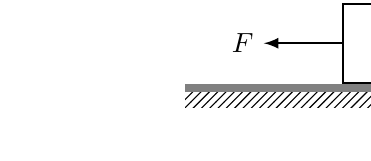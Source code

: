 \begin{tikzpicture}
\newcommand{\ground}[2][]{
\begin{scope}[#1]
\usetikzlibrary{patterns,calc}
\def\groundlen{#2}
\fill[pattern = north east lines] (-#2,0) rectangle (#2,0.2);
\fill[color=black!50] (-#2,0.2) rectangle (#2,0.3);
\end{scope}}

\ground[yshift=-9]{2cm}

\draw[thick]  (0,0) rectangle (1,1);
\draw[thick,-latex] (0,0.5) -- (-1,0.5) node[left] {$F$};


\end{tikzpicture}



